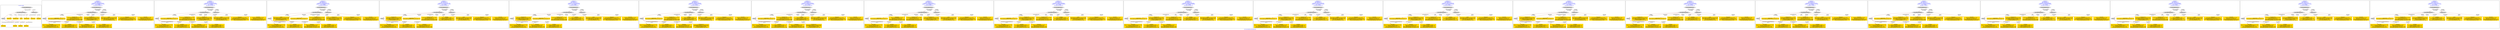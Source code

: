 digraph n0 {
fontcolor="blue"
remincross="true"
label="s13-s-art-institute-of-chicago.xml"
subgraph cluster_0 {
label="1-correct model"
n2[style="filled",color="white",fillcolor="lightgray",label="CulturalHeritageObject1"];
n3[style="filled",color="white",fillcolor="lightgray",label="Person1"];
n4[shape="plaintext",style="filled",fillcolor="gold",label="Dimensions"];
n5[shape="plaintext",style="filled",fillcolor="gold",label="Typeofartwork"];
n6[shape="plaintext",style="filled",fillcolor="gold",label="Credit"];
n7[shape="plaintext",style="filled",fillcolor="gold",label="Titleofartwork"];
n8[shape="plaintext",style="filled",fillcolor="gold",label="Accessionid"];
n9[shape="plaintext",style="filled",fillcolor="gold",label="Nationality"];
n10[shape="plaintext",style="filled",fillcolor="gold",label="birthDate"];
n11[shape="plaintext",style="filled",fillcolor="gold",label="deathDate"];
n12[shape="plaintext",style="filled",fillcolor="gold",label="Artistname"];
n13[style="filled",color="white",fillcolor="lightgray",label="EuropeanaAggregation1"];
n14[style="filled",color="white",fillcolor="lightgray",label="WebResource1"];
n15[shape="plaintext",style="filled",fillcolor="gold",label="ImageURL"];
}
subgraph cluster_1 {
label="candidate 0\nlink coherence:1.0\nnode coherence:1.0\nconfidence:0.6542688979733456\nmapping score:0.6680896326577819\ncost:12.99986\n-precision:0.92-recall:0.92"
n17[style="filled",color="white",fillcolor="lightgray",label="CulturalHeritageObject1"];
n18[style="filled",color="white",fillcolor="lightgray",label="Person1"];
n19[style="filled",color="white",fillcolor="lightgray",label="EuropeanaAggregation1"];
n20[style="filled",color="white",fillcolor="lightgray",label="WebResource1"];
n21[shape="plaintext",style="filled",fillcolor="gold",label="Nationality\n[Person,countryAssociatedWithThePerson,0.751]\n[Concept,prefLabel,0.154]\n[Person,biographicalInformation,0.049]\n[CulturalHeritageObject,provenance,0.047]"];
n22[shape="plaintext",style="filled",fillcolor="gold",label="Accessionid\n[CulturalHeritageObject,accessionNumber,1.0]"];
n23[shape="plaintext",style="filled",fillcolor="gold",label="deathDate\n[Person,dateOfDeath,0.36]\n[CulturalHeritageObject,created,0.342]\n[Person,dateOfBirth,0.24]\n[CulturalHeritageObject,provenance,0.058]"];
n24[shape="plaintext",style="filled",fillcolor="gold",label="ImageURL\n[WebResource,classLink,0.729]\n[Document,classLink,0.237]\n[CulturalHeritageObject,description,0.032]\n[CulturalHeritageObject,title,0.002]"];
n25[shape="plaintext",style="filled",fillcolor="gold",label="Typeofartwork\n[CulturalHeritageObject,medium,0.786]\n[Concept,prefLabel,0.11]\n[CulturalHeritageObject,provenance,0.056]\n[CulturalHeritageObject,description,0.048]"];
n26[shape="plaintext",style="filled",fillcolor="gold",label="Titleofartwork\n[CulturalHeritageObject,created,0.353]\n[CulturalHeritageObject,description,0.257]\n[Person,dateOfBirth,0.196]\n[CulturalHeritageObject,title,0.194]"];
n27[shape="plaintext",style="filled",fillcolor="gold",label="Artistname\n[Person,nameOfThePerson,0.58]\n[Document,classLink,0.174]\n[CulturalHeritageObject,description,0.126]\n[CulturalHeritageObject,provenance,0.119]"];
n28[shape="plaintext",style="filled",fillcolor="gold",label="birthDate\n[Person,dateOfBirth,0.584]\n[CulturalHeritageObject,created,0.288]\n[Person,dateOfDeath,0.097]\n[CulturalHeritageObject,description,0.031]"];
n29[shape="plaintext",style="filled",fillcolor="gold",label="Credit\n[CulturalHeritageObject,provenance,0.579]\n[CulturalHeritageObject,description,0.231]\n[Document,classLink,0.097]\n[Person,nameOfThePerson,0.094]"];
n30[shape="plaintext",style="filled",fillcolor="gold",label="Dimensions\n[CulturalHeritageObject,extent,0.821]\n[CulturalHeritageObject,provenance,0.112]\n[CulturalHeritageObject,accessionNumber,0.035]\n[Person,nameOfThePerson,0.032]"];
}
subgraph cluster_2 {
label="candidate 1\nlink coherence:1.0\nnode coherence:1.0\nconfidence:0.6542688979733456\nmapping score:0.6680896326577819\ncost:12.99989\n-precision:0.92-recall:0.92"
n32[style="filled",color="white",fillcolor="lightgray",label="CulturalHeritageObject1"];
n33[style="filled",color="white",fillcolor="lightgray",label="Person1"];
n34[style="filled",color="white",fillcolor="lightgray",label="EuropeanaAggregation1"];
n35[style="filled",color="white",fillcolor="lightgray",label="WebResource2"];
n36[shape="plaintext",style="filled",fillcolor="gold",label="Nationality\n[Person,countryAssociatedWithThePerson,0.751]\n[Concept,prefLabel,0.154]\n[Person,biographicalInformation,0.049]\n[CulturalHeritageObject,provenance,0.047]"];
n37[shape="plaintext",style="filled",fillcolor="gold",label="Accessionid\n[CulturalHeritageObject,accessionNumber,1.0]"];
n38[shape="plaintext",style="filled",fillcolor="gold",label="deathDate\n[Person,dateOfDeath,0.36]\n[CulturalHeritageObject,created,0.342]\n[Person,dateOfBirth,0.24]\n[CulturalHeritageObject,provenance,0.058]"];
n39[shape="plaintext",style="filled",fillcolor="gold",label="Typeofartwork\n[CulturalHeritageObject,medium,0.786]\n[Concept,prefLabel,0.11]\n[CulturalHeritageObject,provenance,0.056]\n[CulturalHeritageObject,description,0.048]"];
n40[shape="plaintext",style="filled",fillcolor="gold",label="Titleofartwork\n[CulturalHeritageObject,created,0.353]\n[CulturalHeritageObject,description,0.257]\n[Person,dateOfBirth,0.196]\n[CulturalHeritageObject,title,0.194]"];
n41[shape="plaintext",style="filled",fillcolor="gold",label="Artistname\n[Person,nameOfThePerson,0.58]\n[Document,classLink,0.174]\n[CulturalHeritageObject,description,0.126]\n[CulturalHeritageObject,provenance,0.119]"];
n42[shape="plaintext",style="filled",fillcolor="gold",label="ImageURL\n[WebResource,classLink,0.729]\n[Document,classLink,0.237]\n[CulturalHeritageObject,description,0.032]\n[CulturalHeritageObject,title,0.002]"];
n43[shape="plaintext",style="filled",fillcolor="gold",label="birthDate\n[Person,dateOfBirth,0.584]\n[CulturalHeritageObject,created,0.288]\n[Person,dateOfDeath,0.097]\n[CulturalHeritageObject,description,0.031]"];
n44[shape="plaintext",style="filled",fillcolor="gold",label="Credit\n[CulturalHeritageObject,provenance,0.579]\n[CulturalHeritageObject,description,0.231]\n[Document,classLink,0.097]\n[Person,nameOfThePerson,0.094]"];
n45[shape="plaintext",style="filled",fillcolor="gold",label="Dimensions\n[CulturalHeritageObject,extent,0.821]\n[CulturalHeritageObject,provenance,0.112]\n[CulturalHeritageObject,accessionNumber,0.035]\n[Person,nameOfThePerson,0.032]"];
}
subgraph cluster_3 {
label="candidate 10\nlink coherence:1.0\nnode coherence:1.0\nconfidence:0.6194544462421773\nmapping score:0.6564848154140591\ncost:12.99986\n-precision:0.85-recall:0.85"
n47[style="filled",color="white",fillcolor="lightgray",label="CulturalHeritageObject1"];
n48[style="filled",color="white",fillcolor="lightgray",label="Person1"];
n49[style="filled",color="white",fillcolor="lightgray",label="EuropeanaAggregation1"];
n50[style="filled",color="white",fillcolor="lightgray",label="WebResource1"];
n51[shape="plaintext",style="filled",fillcolor="gold",label="Nationality\n[Person,countryAssociatedWithThePerson,0.751]\n[Concept,prefLabel,0.154]\n[Person,biographicalInformation,0.049]\n[CulturalHeritageObject,provenance,0.047]"];
n52[shape="plaintext",style="filled",fillcolor="gold",label="Credit\n[CulturalHeritageObject,provenance,0.579]\n[CulturalHeritageObject,description,0.231]\n[Document,classLink,0.097]\n[Person,nameOfThePerson,0.094]"];
n53[shape="plaintext",style="filled",fillcolor="gold",label="Accessionid\n[CulturalHeritageObject,accessionNumber,1.0]"];
n54[shape="plaintext",style="filled",fillcolor="gold",label="deathDate\n[Person,dateOfDeath,0.36]\n[CulturalHeritageObject,created,0.342]\n[Person,dateOfBirth,0.24]\n[CulturalHeritageObject,provenance,0.058]"];
n55[shape="plaintext",style="filled",fillcolor="gold",label="ImageURL\n[WebResource,classLink,0.729]\n[Document,classLink,0.237]\n[CulturalHeritageObject,description,0.032]\n[CulturalHeritageObject,title,0.002]"];
n56[shape="plaintext",style="filled",fillcolor="gold",label="Typeofartwork\n[CulturalHeritageObject,medium,0.786]\n[Concept,prefLabel,0.11]\n[CulturalHeritageObject,provenance,0.056]\n[CulturalHeritageObject,description,0.048]"];
n57[shape="plaintext",style="filled",fillcolor="gold",label="Titleofartwork\n[CulturalHeritageObject,created,0.353]\n[CulturalHeritageObject,description,0.257]\n[Person,dateOfBirth,0.196]\n[CulturalHeritageObject,title,0.194]"];
n58[shape="plaintext",style="filled",fillcolor="gold",label="Artistname\n[Person,nameOfThePerson,0.58]\n[Document,classLink,0.174]\n[CulturalHeritageObject,description,0.126]\n[CulturalHeritageObject,provenance,0.119]"];
n59[shape="plaintext",style="filled",fillcolor="gold",label="birthDate\n[Person,dateOfBirth,0.584]\n[CulturalHeritageObject,created,0.288]\n[Person,dateOfDeath,0.097]\n[CulturalHeritageObject,description,0.031]"];
n60[shape="plaintext",style="filled",fillcolor="gold",label="Dimensions\n[CulturalHeritageObject,extent,0.821]\n[CulturalHeritageObject,provenance,0.112]\n[CulturalHeritageObject,accessionNumber,0.035]\n[Person,nameOfThePerson,0.032]"];
}
subgraph cluster_4 {
label="candidate 11\nlink coherence:1.0\nnode coherence:1.0\nconfidence:0.6151845308221789\nmapping score:0.6550615102740597\ncost:12.99986\n-precision:0.85-recall:0.85"
n62[style="filled",color="white",fillcolor="lightgray",label="CulturalHeritageObject1"];
n63[style="filled",color="white",fillcolor="lightgray",label="Person1"];
n64[style="filled",color="white",fillcolor="lightgray",label="EuropeanaAggregation1"];
n65[style="filled",color="white",fillcolor="lightgray",label="WebResource1"];
n66[shape="plaintext",style="filled",fillcolor="gold",label="Nationality\n[Person,countryAssociatedWithThePerson,0.751]\n[Concept,prefLabel,0.154]\n[Person,biographicalInformation,0.049]\n[CulturalHeritageObject,provenance,0.047]"];
n67[shape="plaintext",style="filled",fillcolor="gold",label="Titleofartwork\n[CulturalHeritageObject,created,0.353]\n[CulturalHeritageObject,description,0.257]\n[Person,dateOfBirth,0.196]\n[CulturalHeritageObject,title,0.194]"];
n68[shape="plaintext",style="filled",fillcolor="gold",label="Accessionid\n[CulturalHeritageObject,accessionNumber,1.0]"];
n69[shape="plaintext",style="filled",fillcolor="gold",label="deathDate\n[Person,dateOfDeath,0.36]\n[CulturalHeritageObject,created,0.342]\n[Person,dateOfBirth,0.24]\n[CulturalHeritageObject,provenance,0.058]"];
n70[shape="plaintext",style="filled",fillcolor="gold",label="ImageURL\n[WebResource,classLink,0.729]\n[Document,classLink,0.237]\n[CulturalHeritageObject,description,0.032]\n[CulturalHeritageObject,title,0.002]"];
n71[shape="plaintext",style="filled",fillcolor="gold",label="Typeofartwork\n[CulturalHeritageObject,medium,0.786]\n[Concept,prefLabel,0.11]\n[CulturalHeritageObject,provenance,0.056]\n[CulturalHeritageObject,description,0.048]"];
n72[shape="plaintext",style="filled",fillcolor="gold",label="birthDate\n[Person,dateOfBirth,0.584]\n[CulturalHeritageObject,created,0.288]\n[Person,dateOfDeath,0.097]\n[CulturalHeritageObject,description,0.031]"];
n73[shape="plaintext",style="filled",fillcolor="gold",label="Artistname\n[Person,nameOfThePerson,0.58]\n[Document,classLink,0.174]\n[CulturalHeritageObject,description,0.126]\n[CulturalHeritageObject,provenance,0.119]"];
n74[shape="plaintext",style="filled",fillcolor="gold",label="Credit\n[CulturalHeritageObject,provenance,0.579]\n[CulturalHeritageObject,description,0.231]\n[Document,classLink,0.097]\n[Person,nameOfThePerson,0.094]"];
n75[shape="plaintext",style="filled",fillcolor="gold",label="Dimensions\n[CulturalHeritageObject,extent,0.821]\n[CulturalHeritageObject,provenance,0.112]\n[CulturalHeritageObject,accessionNumber,0.035]\n[Person,nameOfThePerson,0.032]"];
}
subgraph cluster_5 {
label="candidate 12\nlink coherence:1.0\nnode coherence:1.0\nconfidence:0.6145630564254001\nmapping score:0.6548543521418\ncost:12.99986\n-precision:0.85-recall:0.85"
n77[style="filled",color="white",fillcolor="lightgray",label="CulturalHeritageObject1"];
n78[style="filled",color="white",fillcolor="lightgray",label="Person1"];
n79[style="filled",color="white",fillcolor="lightgray",label="EuropeanaAggregation1"];
n80[style="filled",color="white",fillcolor="lightgray",label="WebResource1"];
n81[shape="plaintext",style="filled",fillcolor="gold",label="Nationality\n[Person,countryAssociatedWithThePerson,0.751]\n[Concept,prefLabel,0.154]\n[Person,biographicalInformation,0.049]\n[CulturalHeritageObject,provenance,0.047]"];
n82[shape="plaintext",style="filled",fillcolor="gold",label="Titleofartwork\n[CulturalHeritageObject,created,0.353]\n[CulturalHeritageObject,description,0.257]\n[Person,dateOfBirth,0.196]\n[CulturalHeritageObject,title,0.194]"];
n83[shape="plaintext",style="filled",fillcolor="gold",label="Accessionid\n[CulturalHeritageObject,accessionNumber,1.0]"];
n84[shape="plaintext",style="filled",fillcolor="gold",label="ImageURL\n[WebResource,classLink,0.729]\n[Document,classLink,0.237]\n[CulturalHeritageObject,description,0.032]\n[CulturalHeritageObject,title,0.002]"];
n85[shape="plaintext",style="filled",fillcolor="gold",label="Typeofartwork\n[CulturalHeritageObject,medium,0.786]\n[Concept,prefLabel,0.11]\n[CulturalHeritageObject,provenance,0.056]\n[CulturalHeritageObject,description,0.048]"];
n86[shape="plaintext",style="filled",fillcolor="gold",label="Artistname\n[Person,nameOfThePerson,0.58]\n[Document,classLink,0.174]\n[CulturalHeritageObject,description,0.126]\n[CulturalHeritageObject,provenance,0.119]"];
n87[shape="plaintext",style="filled",fillcolor="gold",label="deathDate\n[Person,dateOfDeath,0.36]\n[CulturalHeritageObject,created,0.342]\n[Person,dateOfBirth,0.24]\n[CulturalHeritageObject,provenance,0.058]"];
n88[shape="plaintext",style="filled",fillcolor="gold",label="birthDate\n[Person,dateOfBirth,0.584]\n[CulturalHeritageObject,created,0.288]\n[Person,dateOfDeath,0.097]\n[CulturalHeritageObject,description,0.031]"];
n89[shape="plaintext",style="filled",fillcolor="gold",label="Credit\n[CulturalHeritageObject,provenance,0.579]\n[CulturalHeritageObject,description,0.231]\n[Document,classLink,0.097]\n[Person,nameOfThePerson,0.094]"];
n90[shape="plaintext",style="filled",fillcolor="gold",label="Dimensions\n[CulturalHeritageObject,extent,0.821]\n[CulturalHeritageObject,provenance,0.112]\n[CulturalHeritageObject,accessionNumber,0.035]\n[Person,nameOfThePerson,0.032]"];
}
subgraph cluster_6 {
label="candidate 13\nlink coherence:1.0\nnode coherence:1.0\nconfidence:0.6090836715360964\nmapping score:0.6530278905120322\ncost:12.99986\n-precision:0.85-recall:0.85"
n92[style="filled",color="white",fillcolor="lightgray",label="CulturalHeritageObject1"];
n93[style="filled",color="white",fillcolor="lightgray",label="Person1"];
n94[style="filled",color="white",fillcolor="lightgray",label="EuropeanaAggregation1"];
n95[style="filled",color="white",fillcolor="lightgray",label="WebResource1"];
n96[shape="plaintext",style="filled",fillcolor="gold",label="Nationality\n[Person,countryAssociatedWithThePerson,0.751]\n[Concept,prefLabel,0.154]\n[Person,biographicalInformation,0.049]\n[CulturalHeritageObject,provenance,0.047]"];
n97[shape="plaintext",style="filled",fillcolor="gold",label="Accessionid\n[CulturalHeritageObject,accessionNumber,1.0]"];
n98[shape="plaintext",style="filled",fillcolor="gold",label="deathDate\n[Person,dateOfDeath,0.36]\n[CulturalHeritageObject,created,0.342]\n[Person,dateOfBirth,0.24]\n[CulturalHeritageObject,provenance,0.058]"];
n99[shape="plaintext",style="filled",fillcolor="gold",label="ImageURL\n[WebResource,classLink,0.729]\n[Document,classLink,0.237]\n[CulturalHeritageObject,description,0.032]\n[CulturalHeritageObject,title,0.002]"];
n100[shape="plaintext",style="filled",fillcolor="gold",label="Typeofartwork\n[CulturalHeritageObject,medium,0.786]\n[Concept,prefLabel,0.11]\n[CulturalHeritageObject,provenance,0.056]\n[CulturalHeritageObject,description,0.048]"];
n101[shape="plaintext",style="filled",fillcolor="gold",label="birthDate\n[Person,dateOfBirth,0.584]\n[CulturalHeritageObject,created,0.288]\n[Person,dateOfDeath,0.097]\n[CulturalHeritageObject,description,0.031]"];
n102[shape="plaintext",style="filled",fillcolor="gold",label="Artistname\n[Person,nameOfThePerson,0.58]\n[Document,classLink,0.174]\n[CulturalHeritageObject,description,0.126]\n[CulturalHeritageObject,provenance,0.119]"];
n103[shape="plaintext",style="filled",fillcolor="gold",label="Titleofartwork\n[CulturalHeritageObject,created,0.353]\n[CulturalHeritageObject,description,0.257]\n[Person,dateOfBirth,0.196]\n[CulturalHeritageObject,title,0.194]"];
n104[shape="plaintext",style="filled",fillcolor="gold",label="Credit\n[CulturalHeritageObject,provenance,0.579]\n[CulturalHeritageObject,description,0.231]\n[Document,classLink,0.097]\n[Person,nameOfThePerson,0.094]"];
n105[shape="plaintext",style="filled",fillcolor="gold",label="Dimensions\n[CulturalHeritageObject,extent,0.821]\n[CulturalHeritageObject,provenance,0.112]\n[CulturalHeritageObject,accessionNumber,0.035]\n[Person,nameOfThePerson,0.032]"];
}
subgraph cluster_7 {
label="candidate 14\nlink coherence:1.0\nnode coherence:1.0\nconfidence:0.6090836715360964\nmapping score:0.6530278905120322\ncost:12.99989\n-precision:0.85-recall:0.85"
n107[style="filled",color="white",fillcolor="lightgray",label="CulturalHeritageObject1"];
n108[style="filled",color="white",fillcolor="lightgray",label="Person1"];
n109[style="filled",color="white",fillcolor="lightgray",label="EuropeanaAggregation1"];
n110[style="filled",color="white",fillcolor="lightgray",label="WebResource2"];
n111[shape="plaintext",style="filled",fillcolor="gold",label="Nationality\n[Person,countryAssociatedWithThePerson,0.751]\n[Concept,prefLabel,0.154]\n[Person,biographicalInformation,0.049]\n[CulturalHeritageObject,provenance,0.047]"];
n112[shape="plaintext",style="filled",fillcolor="gold",label="Accessionid\n[CulturalHeritageObject,accessionNumber,1.0]"];
n113[shape="plaintext",style="filled",fillcolor="gold",label="deathDate\n[Person,dateOfDeath,0.36]\n[CulturalHeritageObject,created,0.342]\n[Person,dateOfBirth,0.24]\n[CulturalHeritageObject,provenance,0.058]"];
n114[shape="plaintext",style="filled",fillcolor="gold",label="Typeofartwork\n[CulturalHeritageObject,medium,0.786]\n[Concept,prefLabel,0.11]\n[CulturalHeritageObject,provenance,0.056]\n[CulturalHeritageObject,description,0.048]"];
n115[shape="plaintext",style="filled",fillcolor="gold",label="birthDate\n[Person,dateOfBirth,0.584]\n[CulturalHeritageObject,created,0.288]\n[Person,dateOfDeath,0.097]\n[CulturalHeritageObject,description,0.031]"];
n116[shape="plaintext",style="filled",fillcolor="gold",label="Artistname\n[Person,nameOfThePerson,0.58]\n[Document,classLink,0.174]\n[CulturalHeritageObject,description,0.126]\n[CulturalHeritageObject,provenance,0.119]"];
n117[shape="plaintext",style="filled",fillcolor="gold",label="ImageURL\n[WebResource,classLink,0.729]\n[Document,classLink,0.237]\n[CulturalHeritageObject,description,0.032]\n[CulturalHeritageObject,title,0.002]"];
n118[shape="plaintext",style="filled",fillcolor="gold",label="Titleofartwork\n[CulturalHeritageObject,created,0.353]\n[CulturalHeritageObject,description,0.257]\n[Person,dateOfBirth,0.196]\n[CulturalHeritageObject,title,0.194]"];
n119[shape="plaintext",style="filled",fillcolor="gold",label="Credit\n[CulturalHeritageObject,provenance,0.579]\n[CulturalHeritageObject,description,0.231]\n[Document,classLink,0.097]\n[Person,nameOfThePerson,0.094]"];
n120[shape="plaintext",style="filled",fillcolor="gold",label="Dimensions\n[CulturalHeritageObject,extent,0.821]\n[CulturalHeritageObject,provenance,0.112]\n[CulturalHeritageObject,accessionNumber,0.035]\n[Person,nameOfThePerson,0.032]"];
}
subgraph cluster_8 {
label="candidate 15\nlink coherence:1.0\nnode coherence:1.0\nconfidence:0.60889333529117\nmapping score:0.6529644450970568\ncost:12.99986\n-precision:0.85-recall:0.85"
n122[style="filled",color="white",fillcolor="lightgray",label="CulturalHeritageObject1"];
n123[style="filled",color="white",fillcolor="lightgray",label="Person1"];
n124[style="filled",color="white",fillcolor="lightgray",label="EuropeanaAggregation1"];
n125[style="filled",color="white",fillcolor="lightgray",label="WebResource1"];
n126[shape="plaintext",style="filled",fillcolor="gold",label="Nationality\n[Person,countryAssociatedWithThePerson,0.751]\n[Concept,prefLabel,0.154]\n[Person,biographicalInformation,0.049]\n[CulturalHeritageObject,provenance,0.047]"];
n127[shape="plaintext",style="filled",fillcolor="gold",label="Accessionid\n[CulturalHeritageObject,accessionNumber,1.0]"];
n128[shape="plaintext",style="filled",fillcolor="gold",label="Artistname\n[Person,nameOfThePerson,0.58]\n[Document,classLink,0.174]\n[CulturalHeritageObject,description,0.126]\n[CulturalHeritageObject,provenance,0.119]"];
n129[shape="plaintext",style="filled",fillcolor="gold",label="deathDate\n[Person,dateOfDeath,0.36]\n[CulturalHeritageObject,created,0.342]\n[Person,dateOfBirth,0.24]\n[CulturalHeritageObject,provenance,0.058]"];
n130[shape="plaintext",style="filled",fillcolor="gold",label="ImageURL\n[WebResource,classLink,0.729]\n[Document,classLink,0.237]\n[CulturalHeritageObject,description,0.032]\n[CulturalHeritageObject,title,0.002]"];
n131[shape="plaintext",style="filled",fillcolor="gold",label="Typeofartwork\n[CulturalHeritageObject,medium,0.786]\n[Concept,prefLabel,0.11]\n[CulturalHeritageObject,provenance,0.056]\n[CulturalHeritageObject,description,0.048]"];
n132[shape="plaintext",style="filled",fillcolor="gold",label="Titleofartwork\n[CulturalHeritageObject,created,0.353]\n[CulturalHeritageObject,description,0.257]\n[Person,dateOfBirth,0.196]\n[CulturalHeritageObject,title,0.194]"];
n133[shape="plaintext",style="filled",fillcolor="gold",label="birthDate\n[Person,dateOfBirth,0.584]\n[CulturalHeritageObject,created,0.288]\n[Person,dateOfDeath,0.097]\n[CulturalHeritageObject,description,0.031]"];
n134[shape="plaintext",style="filled",fillcolor="gold",label="Credit\n[CulturalHeritageObject,provenance,0.579]\n[CulturalHeritageObject,description,0.231]\n[Document,classLink,0.097]\n[Person,nameOfThePerson,0.094]"];
n135[shape="plaintext",style="filled",fillcolor="gold",label="Dimensions\n[CulturalHeritageObject,extent,0.821]\n[CulturalHeritageObject,provenance,0.112]\n[CulturalHeritageObject,accessionNumber,0.035]\n[Person,nameOfThePerson,0.032]"];
}
subgraph cluster_9 {
label="candidate 16\nlink coherence:1.0\nnode coherence:1.0\nconfidence:0.6088527349464588\nmapping score:0.6529509116488196\ncost:12.99986\n-precision:0.92-recall:0.92"
n137[style="filled",color="white",fillcolor="lightgray",label="CulturalHeritageObject1"];
n138[style="filled",color="white",fillcolor="lightgray",label="Person1"];
n139[style="filled",color="white",fillcolor="lightgray",label="EuropeanaAggregation1"];
n140[style="filled",color="white",fillcolor="lightgray",label="WebResource1"];
n141[shape="plaintext",style="filled",fillcolor="gold",label="Nationality\n[Person,countryAssociatedWithThePerson,0.751]\n[Concept,prefLabel,0.154]\n[Person,biographicalInformation,0.049]\n[CulturalHeritageObject,provenance,0.047]"];
n142[shape="plaintext",style="filled",fillcolor="gold",label="Accessionid\n[CulturalHeritageObject,accessionNumber,1.0]"];
n143[shape="plaintext",style="filled",fillcolor="gold",label="Titleofartwork\n[CulturalHeritageObject,created,0.353]\n[CulturalHeritageObject,description,0.257]\n[Person,dateOfBirth,0.196]\n[CulturalHeritageObject,title,0.194]"];
n144[shape="plaintext",style="filled",fillcolor="gold",label="deathDate\n[Person,dateOfDeath,0.36]\n[CulturalHeritageObject,created,0.342]\n[Person,dateOfBirth,0.24]\n[CulturalHeritageObject,provenance,0.058]"];
n145[shape="plaintext",style="filled",fillcolor="gold",label="ImageURL\n[WebResource,classLink,0.729]\n[Document,classLink,0.237]\n[CulturalHeritageObject,description,0.032]\n[CulturalHeritageObject,title,0.002]"];
n146[shape="plaintext",style="filled",fillcolor="gold",label="Typeofartwork\n[CulturalHeritageObject,medium,0.786]\n[Concept,prefLabel,0.11]\n[CulturalHeritageObject,provenance,0.056]\n[CulturalHeritageObject,description,0.048]"];
n147[shape="plaintext",style="filled",fillcolor="gold",label="birthDate\n[Person,dateOfBirth,0.584]\n[CulturalHeritageObject,created,0.288]\n[Person,dateOfDeath,0.097]\n[CulturalHeritageObject,description,0.031]"];
n148[shape="plaintext",style="filled",fillcolor="gold",label="Artistname\n[Person,nameOfThePerson,0.58]\n[Document,classLink,0.174]\n[CulturalHeritageObject,description,0.126]\n[CulturalHeritageObject,provenance,0.119]"];
n149[shape="plaintext",style="filled",fillcolor="gold",label="Credit\n[CulturalHeritageObject,provenance,0.579]\n[CulturalHeritageObject,description,0.231]\n[Document,classLink,0.097]\n[Person,nameOfThePerson,0.094]"];
n150[shape="plaintext",style="filled",fillcolor="gold",label="Dimensions\n[CulturalHeritageObject,extent,0.821]\n[CulturalHeritageObject,provenance,0.112]\n[CulturalHeritageObject,accessionNumber,0.035]\n[Person,nameOfThePerson,0.032]"];
}
subgraph cluster_10 {
label="candidate 17\nlink coherence:1.0\nnode coherence:1.0\nconfidence:0.6088527349464588\nmapping score:0.6529509116488196\ncost:12.99989\n-precision:0.92-recall:0.92"
n152[style="filled",color="white",fillcolor="lightgray",label="CulturalHeritageObject1"];
n153[style="filled",color="white",fillcolor="lightgray",label="Person1"];
n154[style="filled",color="white",fillcolor="lightgray",label="EuropeanaAggregation1"];
n155[style="filled",color="white",fillcolor="lightgray",label="WebResource2"];
n156[shape="plaintext",style="filled",fillcolor="gold",label="Nationality\n[Person,countryAssociatedWithThePerson,0.751]\n[Concept,prefLabel,0.154]\n[Person,biographicalInformation,0.049]\n[CulturalHeritageObject,provenance,0.047]"];
n157[shape="plaintext",style="filled",fillcolor="gold",label="Accessionid\n[CulturalHeritageObject,accessionNumber,1.0]"];
n158[shape="plaintext",style="filled",fillcolor="gold",label="Titleofartwork\n[CulturalHeritageObject,created,0.353]\n[CulturalHeritageObject,description,0.257]\n[Person,dateOfBirth,0.196]\n[CulturalHeritageObject,title,0.194]"];
n159[shape="plaintext",style="filled",fillcolor="gold",label="deathDate\n[Person,dateOfDeath,0.36]\n[CulturalHeritageObject,created,0.342]\n[Person,dateOfBirth,0.24]\n[CulturalHeritageObject,provenance,0.058]"];
n160[shape="plaintext",style="filled",fillcolor="gold",label="Typeofartwork\n[CulturalHeritageObject,medium,0.786]\n[Concept,prefLabel,0.11]\n[CulturalHeritageObject,provenance,0.056]\n[CulturalHeritageObject,description,0.048]"];
n161[shape="plaintext",style="filled",fillcolor="gold",label="birthDate\n[Person,dateOfBirth,0.584]\n[CulturalHeritageObject,created,0.288]\n[Person,dateOfDeath,0.097]\n[CulturalHeritageObject,description,0.031]"];
n162[shape="plaintext",style="filled",fillcolor="gold",label="Artistname\n[Person,nameOfThePerson,0.58]\n[Document,classLink,0.174]\n[CulturalHeritageObject,description,0.126]\n[CulturalHeritageObject,provenance,0.119]"];
n163[shape="plaintext",style="filled",fillcolor="gold",label="ImageURL\n[WebResource,classLink,0.729]\n[Document,classLink,0.237]\n[CulturalHeritageObject,description,0.032]\n[CulturalHeritageObject,title,0.002]"];
n164[shape="plaintext",style="filled",fillcolor="gold",label="Credit\n[CulturalHeritageObject,provenance,0.579]\n[CulturalHeritageObject,description,0.231]\n[Document,classLink,0.097]\n[Person,nameOfThePerson,0.094]"];
n165[shape="plaintext",style="filled",fillcolor="gold",label="Dimensions\n[CulturalHeritageObject,extent,0.821]\n[CulturalHeritageObject,provenance,0.112]\n[CulturalHeritageObject,accessionNumber,0.035]\n[Person,nameOfThePerson,0.032]"];
}
subgraph cluster_11 {
label="candidate 18\nlink coherence:1.0\nnode coherence:1.0\nconfidence:0.6082312605496799\nmapping score:0.65274375351656\ncost:12.99986\n-precision:0.92-recall:0.92"
n167[style="filled",color="white",fillcolor="lightgray",label="CulturalHeritageObject1"];
n168[style="filled",color="white",fillcolor="lightgray",label="Person1"];
n169[style="filled",color="white",fillcolor="lightgray",label="EuropeanaAggregation1"];
n170[style="filled",color="white",fillcolor="lightgray",label="WebResource1"];
n171[shape="plaintext",style="filled",fillcolor="gold",label="Nationality\n[Person,countryAssociatedWithThePerson,0.751]\n[Concept,prefLabel,0.154]\n[Person,biographicalInformation,0.049]\n[CulturalHeritageObject,provenance,0.047]"];
n172[shape="plaintext",style="filled",fillcolor="gold",label="Accessionid\n[CulturalHeritageObject,accessionNumber,1.0]"];
n173[shape="plaintext",style="filled",fillcolor="gold",label="Titleofartwork\n[CulturalHeritageObject,created,0.353]\n[CulturalHeritageObject,description,0.257]\n[Person,dateOfBirth,0.196]\n[CulturalHeritageObject,title,0.194]"];
n174[shape="plaintext",style="filled",fillcolor="gold",label="ImageURL\n[WebResource,classLink,0.729]\n[Document,classLink,0.237]\n[CulturalHeritageObject,description,0.032]\n[CulturalHeritageObject,title,0.002]"];
n175[shape="plaintext",style="filled",fillcolor="gold",label="Typeofartwork\n[CulturalHeritageObject,medium,0.786]\n[Concept,prefLabel,0.11]\n[CulturalHeritageObject,provenance,0.056]\n[CulturalHeritageObject,description,0.048]"];
n176[shape="plaintext",style="filled",fillcolor="gold",label="Artistname\n[Person,nameOfThePerson,0.58]\n[Document,classLink,0.174]\n[CulturalHeritageObject,description,0.126]\n[CulturalHeritageObject,provenance,0.119]"];
n177[shape="plaintext",style="filled",fillcolor="gold",label="deathDate\n[Person,dateOfDeath,0.36]\n[CulturalHeritageObject,created,0.342]\n[Person,dateOfBirth,0.24]\n[CulturalHeritageObject,provenance,0.058]"];
n178[shape="plaintext",style="filled",fillcolor="gold",label="birthDate\n[Person,dateOfBirth,0.584]\n[CulturalHeritageObject,created,0.288]\n[Person,dateOfDeath,0.097]\n[CulturalHeritageObject,description,0.031]"];
n179[shape="plaintext",style="filled",fillcolor="gold",label="Credit\n[CulturalHeritageObject,provenance,0.579]\n[CulturalHeritageObject,description,0.231]\n[Document,classLink,0.097]\n[Person,nameOfThePerson,0.094]"];
n180[shape="plaintext",style="filled",fillcolor="gold",label="Dimensions\n[CulturalHeritageObject,extent,0.821]\n[CulturalHeritageObject,provenance,0.112]\n[CulturalHeritageObject,accessionNumber,0.035]\n[Person,nameOfThePerson,0.032]"];
}
subgraph cluster_12 {
label="candidate 19\nlink coherence:1.0\nnode coherence:1.0\nconfidence:0.6082312605496799\nmapping score:0.65274375351656\ncost:12.99989\n-precision:0.92-recall:0.92"
n182[style="filled",color="white",fillcolor="lightgray",label="CulturalHeritageObject1"];
n183[style="filled",color="white",fillcolor="lightgray",label="Person1"];
n184[style="filled",color="white",fillcolor="lightgray",label="EuropeanaAggregation1"];
n185[style="filled",color="white",fillcolor="lightgray",label="WebResource2"];
n186[shape="plaintext",style="filled",fillcolor="gold",label="Nationality\n[Person,countryAssociatedWithThePerson,0.751]\n[Concept,prefLabel,0.154]\n[Person,biographicalInformation,0.049]\n[CulturalHeritageObject,provenance,0.047]"];
n187[shape="plaintext",style="filled",fillcolor="gold",label="Accessionid\n[CulturalHeritageObject,accessionNumber,1.0]"];
n188[shape="plaintext",style="filled",fillcolor="gold",label="Titleofartwork\n[CulturalHeritageObject,created,0.353]\n[CulturalHeritageObject,description,0.257]\n[Person,dateOfBirth,0.196]\n[CulturalHeritageObject,title,0.194]"];
n189[shape="plaintext",style="filled",fillcolor="gold",label="Typeofartwork\n[CulturalHeritageObject,medium,0.786]\n[Concept,prefLabel,0.11]\n[CulturalHeritageObject,provenance,0.056]\n[CulturalHeritageObject,description,0.048]"];
n190[shape="plaintext",style="filled",fillcolor="gold",label="Artistname\n[Person,nameOfThePerson,0.58]\n[Document,classLink,0.174]\n[CulturalHeritageObject,description,0.126]\n[CulturalHeritageObject,provenance,0.119]"];
n191[shape="plaintext",style="filled",fillcolor="gold",label="ImageURL\n[WebResource,classLink,0.729]\n[Document,classLink,0.237]\n[CulturalHeritageObject,description,0.032]\n[CulturalHeritageObject,title,0.002]"];
n192[shape="plaintext",style="filled",fillcolor="gold",label="deathDate\n[Person,dateOfDeath,0.36]\n[CulturalHeritageObject,created,0.342]\n[Person,dateOfBirth,0.24]\n[CulturalHeritageObject,provenance,0.058]"];
n193[shape="plaintext",style="filled",fillcolor="gold",label="birthDate\n[Person,dateOfBirth,0.584]\n[CulturalHeritageObject,created,0.288]\n[Person,dateOfDeath,0.097]\n[CulturalHeritageObject,description,0.031]"];
n194[shape="plaintext",style="filled",fillcolor="gold",label="Credit\n[CulturalHeritageObject,provenance,0.579]\n[CulturalHeritageObject,description,0.231]\n[Document,classLink,0.097]\n[Person,nameOfThePerson,0.094]"];
n195[shape="plaintext",style="filled",fillcolor="gold",label="Dimensions\n[CulturalHeritageObject,extent,0.821]\n[CulturalHeritageObject,provenance,0.112]\n[CulturalHeritageObject,accessionNumber,0.035]\n[Person,nameOfThePerson,0.032]"];
}
subgraph cluster_13 {
label="candidate 2\nlink coherence:1.0\nnode coherence:1.0\nconfidence:0.644736341017628\nmapping score:0.6649121136725427\ncost:12.99986\n-precision:0.92-recall:0.92"
n197[style="filled",color="white",fillcolor="lightgray",label="CulturalHeritageObject1"];
n198[style="filled",color="white",fillcolor="lightgray",label="Person1"];
n199[style="filled",color="white",fillcolor="lightgray",label="EuropeanaAggregation1"];
n200[style="filled",color="white",fillcolor="lightgray",label="WebResource1"];
n201[shape="plaintext",style="filled",fillcolor="gold",label="Nationality\n[Person,countryAssociatedWithThePerson,0.751]\n[Concept,prefLabel,0.154]\n[Person,biographicalInformation,0.049]\n[CulturalHeritageObject,provenance,0.047]"];
n202[shape="plaintext",style="filled",fillcolor="gold",label="Titleofartwork\n[CulturalHeritageObject,created,0.353]\n[CulturalHeritageObject,description,0.257]\n[Person,dateOfBirth,0.196]\n[CulturalHeritageObject,title,0.194]"];
n203[shape="plaintext",style="filled",fillcolor="gold",label="Accessionid\n[CulturalHeritageObject,accessionNumber,1.0]"];
n204[shape="plaintext",style="filled",fillcolor="gold",label="deathDate\n[Person,dateOfDeath,0.36]\n[CulturalHeritageObject,created,0.342]\n[Person,dateOfBirth,0.24]\n[CulturalHeritageObject,provenance,0.058]"];
n205[shape="plaintext",style="filled",fillcolor="gold",label="ImageURL\n[WebResource,classLink,0.729]\n[Document,classLink,0.237]\n[CulturalHeritageObject,description,0.032]\n[CulturalHeritageObject,title,0.002]"];
n206[shape="plaintext",style="filled",fillcolor="gold",label="Typeofartwork\n[CulturalHeritageObject,medium,0.786]\n[Concept,prefLabel,0.11]\n[CulturalHeritageObject,provenance,0.056]\n[CulturalHeritageObject,description,0.048]"];
n207[shape="plaintext",style="filled",fillcolor="gold",label="Artistname\n[Person,nameOfThePerson,0.58]\n[Document,classLink,0.174]\n[CulturalHeritageObject,description,0.126]\n[CulturalHeritageObject,provenance,0.119]"];
n208[shape="plaintext",style="filled",fillcolor="gold",label="birthDate\n[Person,dateOfBirth,0.584]\n[CulturalHeritageObject,created,0.288]\n[Person,dateOfDeath,0.097]\n[CulturalHeritageObject,description,0.031]"];
n209[shape="plaintext",style="filled",fillcolor="gold",label="Credit\n[CulturalHeritageObject,provenance,0.579]\n[CulturalHeritageObject,description,0.231]\n[Document,classLink,0.097]\n[Person,nameOfThePerson,0.094]"];
n210[shape="plaintext",style="filled",fillcolor="gold",label="Dimensions\n[CulturalHeritageObject,extent,0.821]\n[CulturalHeritageObject,provenance,0.112]\n[CulturalHeritageObject,accessionNumber,0.035]\n[Person,nameOfThePerson,0.032]"];
}
subgraph cluster_14 {
label="candidate 3\nlink coherence:1.0\nnode coherence:1.0\nconfidence:0.6429118019245532\nmapping score:0.6643039339748511\ncost:12.99986\n-precision:0.85-recall:0.85"
n212[style="filled",color="white",fillcolor="lightgray",label="CulturalHeritageObject1"];
n213[style="filled",color="white",fillcolor="lightgray",label="Person1"];
n214[style="filled",color="white",fillcolor="lightgray",label="EuropeanaAggregation1"];
n215[style="filled",color="white",fillcolor="lightgray",label="WebResource1"];
n216[shape="plaintext",style="filled",fillcolor="gold",label="Nationality\n[Person,countryAssociatedWithThePerson,0.751]\n[Concept,prefLabel,0.154]\n[Person,biographicalInformation,0.049]\n[CulturalHeritageObject,provenance,0.047]"];
n217[shape="plaintext",style="filled",fillcolor="gold",label="Titleofartwork\n[CulturalHeritageObject,created,0.353]\n[CulturalHeritageObject,description,0.257]\n[Person,dateOfBirth,0.196]\n[CulturalHeritageObject,title,0.194]"];
n218[shape="plaintext",style="filled",fillcolor="gold",label="Accessionid\n[CulturalHeritageObject,accessionNumber,1.0]"];
n219[shape="plaintext",style="filled",fillcolor="gold",label="ImageURL\n[WebResource,classLink,0.729]\n[Document,classLink,0.237]\n[CulturalHeritageObject,description,0.032]\n[CulturalHeritageObject,title,0.002]"];
n220[shape="plaintext",style="filled",fillcolor="gold",label="Typeofartwork\n[CulturalHeritageObject,medium,0.786]\n[Concept,prefLabel,0.11]\n[CulturalHeritageObject,provenance,0.056]\n[CulturalHeritageObject,description,0.048]"];
n221[shape="plaintext",style="filled",fillcolor="gold",label="deathDate\n[Person,dateOfDeath,0.36]\n[CulturalHeritageObject,created,0.342]\n[Person,dateOfBirth,0.24]\n[CulturalHeritageObject,provenance,0.058]"];
n222[shape="plaintext",style="filled",fillcolor="gold",label="Artistname\n[Person,nameOfThePerson,0.58]\n[Document,classLink,0.174]\n[CulturalHeritageObject,description,0.126]\n[CulturalHeritageObject,provenance,0.119]"];
n223[shape="plaintext",style="filled",fillcolor="gold",label="birthDate\n[Person,dateOfBirth,0.584]\n[CulturalHeritageObject,created,0.288]\n[Person,dateOfDeath,0.097]\n[CulturalHeritageObject,description,0.031]"];
n224[shape="plaintext",style="filled",fillcolor="gold",label="Credit\n[CulturalHeritageObject,provenance,0.579]\n[CulturalHeritageObject,description,0.231]\n[Document,classLink,0.097]\n[Person,nameOfThePerson,0.094]"];
n225[shape="plaintext",style="filled",fillcolor="gold",label="Dimensions\n[CulturalHeritageObject,extent,0.821]\n[CulturalHeritageObject,provenance,0.112]\n[CulturalHeritageObject,accessionNumber,0.035]\n[Person,nameOfThePerson,0.032]"];
}
subgraph cluster_15 {
label="candidate 4\nlink coherence:1.0\nnode coherence:1.0\nconfidence:0.6384045451419078\nmapping score:0.6628015150473026\ncost:12.99986\n-precision:1.0-recall:1.0"
n227[style="filled",color="white",fillcolor="lightgray",label="CulturalHeritageObject1"];
n228[style="filled",color="white",fillcolor="lightgray",label="Person1"];
n229[style="filled",color="white",fillcolor="lightgray",label="EuropeanaAggregation1"];
n230[style="filled",color="white",fillcolor="lightgray",label="WebResource1"];
n231[shape="plaintext",style="filled",fillcolor="gold",label="Nationality\n[Person,countryAssociatedWithThePerson,0.751]\n[Concept,prefLabel,0.154]\n[Person,biographicalInformation,0.049]\n[CulturalHeritageObject,provenance,0.047]"];
n232[shape="plaintext",style="filled",fillcolor="gold",label="Accessionid\n[CulturalHeritageObject,accessionNumber,1.0]"];
n233[shape="plaintext",style="filled",fillcolor="gold",label="Titleofartwork\n[CulturalHeritageObject,created,0.353]\n[CulturalHeritageObject,description,0.257]\n[Person,dateOfBirth,0.196]\n[CulturalHeritageObject,title,0.194]"];
n234[shape="plaintext",style="filled",fillcolor="gold",label="deathDate\n[Person,dateOfDeath,0.36]\n[CulturalHeritageObject,created,0.342]\n[Person,dateOfBirth,0.24]\n[CulturalHeritageObject,provenance,0.058]"];
n235[shape="plaintext",style="filled",fillcolor="gold",label="ImageURL\n[WebResource,classLink,0.729]\n[Document,classLink,0.237]\n[CulturalHeritageObject,description,0.032]\n[CulturalHeritageObject,title,0.002]"];
n236[shape="plaintext",style="filled",fillcolor="gold",label="Typeofartwork\n[CulturalHeritageObject,medium,0.786]\n[Concept,prefLabel,0.11]\n[CulturalHeritageObject,provenance,0.056]\n[CulturalHeritageObject,description,0.048]"];
n237[shape="plaintext",style="filled",fillcolor="gold",label="Artistname\n[Person,nameOfThePerson,0.58]\n[Document,classLink,0.174]\n[CulturalHeritageObject,description,0.126]\n[CulturalHeritageObject,provenance,0.119]"];
n238[shape="plaintext",style="filled",fillcolor="gold",label="birthDate\n[Person,dateOfBirth,0.584]\n[CulturalHeritageObject,created,0.288]\n[Person,dateOfDeath,0.097]\n[CulturalHeritageObject,description,0.031]"];
n239[shape="plaintext",style="filled",fillcolor="gold",label="Credit\n[CulturalHeritageObject,provenance,0.579]\n[CulturalHeritageObject,description,0.231]\n[Document,classLink,0.097]\n[Person,nameOfThePerson,0.094]"];
n240[shape="plaintext",style="filled",fillcolor="gold",label="Dimensions\n[CulturalHeritageObject,extent,0.821]\n[CulturalHeritageObject,provenance,0.112]\n[CulturalHeritageObject,accessionNumber,0.035]\n[Person,nameOfThePerson,0.032]"];
}
subgraph cluster_16 {
label="candidate 5\nlink coherence:1.0\nnode coherence:1.0\nconfidence:0.6384045451419078\nmapping score:0.6628015150473026\ncost:12.99989\n-precision:1.0-recall:1.0"
n242[style="filled",color="white",fillcolor="lightgray",label="CulturalHeritageObject1"];
n243[style="filled",color="white",fillcolor="lightgray",label="Person1"];
n244[style="filled",color="white",fillcolor="lightgray",label="EuropeanaAggregation1"];
n245[style="filled",color="white",fillcolor="lightgray",label="WebResource2"];
n246[shape="plaintext",style="filled",fillcolor="gold",label="Nationality\n[Person,countryAssociatedWithThePerson,0.751]\n[Concept,prefLabel,0.154]\n[Person,biographicalInformation,0.049]\n[CulturalHeritageObject,provenance,0.047]"];
n247[shape="plaintext",style="filled",fillcolor="gold",label="Accessionid\n[CulturalHeritageObject,accessionNumber,1.0]"];
n248[shape="plaintext",style="filled",fillcolor="gold",label="Titleofartwork\n[CulturalHeritageObject,created,0.353]\n[CulturalHeritageObject,description,0.257]\n[Person,dateOfBirth,0.196]\n[CulturalHeritageObject,title,0.194]"];
n249[shape="plaintext",style="filled",fillcolor="gold",label="deathDate\n[Person,dateOfDeath,0.36]\n[CulturalHeritageObject,created,0.342]\n[Person,dateOfBirth,0.24]\n[CulturalHeritageObject,provenance,0.058]"];
n250[shape="plaintext",style="filled",fillcolor="gold",label="Typeofartwork\n[CulturalHeritageObject,medium,0.786]\n[Concept,prefLabel,0.11]\n[CulturalHeritageObject,provenance,0.056]\n[CulturalHeritageObject,description,0.048]"];
n251[shape="plaintext",style="filled",fillcolor="gold",label="Artistname\n[Person,nameOfThePerson,0.58]\n[Document,classLink,0.174]\n[CulturalHeritageObject,description,0.126]\n[CulturalHeritageObject,provenance,0.119]"];
n252[shape="plaintext",style="filled",fillcolor="gold",label="ImageURL\n[WebResource,classLink,0.729]\n[Document,classLink,0.237]\n[CulturalHeritageObject,description,0.032]\n[CulturalHeritageObject,title,0.002]"];
n253[shape="plaintext",style="filled",fillcolor="gold",label="birthDate\n[Person,dateOfBirth,0.584]\n[CulturalHeritageObject,created,0.288]\n[Person,dateOfDeath,0.097]\n[CulturalHeritageObject,description,0.031]"];
n254[shape="plaintext",style="filled",fillcolor="gold",label="Credit\n[CulturalHeritageObject,provenance,0.579]\n[CulturalHeritageObject,description,0.231]\n[Document,classLink,0.097]\n[Person,nameOfThePerson,0.094]"];
n255[shape="plaintext",style="filled",fillcolor="gold",label="Dimensions\n[CulturalHeritageObject,extent,0.821]\n[CulturalHeritageObject,provenance,0.112]\n[CulturalHeritageObject,accessionNumber,0.035]\n[Person,nameOfThePerson,0.032]"];
}
subgraph cluster_17 {
label="candidate 6\nlink coherence:1.0\nnode coherence:1.0\nconfidence:0.636580006048833\nmapping score:0.662193335349611\ncost:12.99986\n-precision:0.92-recall:0.92"
n257[style="filled",color="white",fillcolor="lightgray",label="CulturalHeritageObject1"];
n258[style="filled",color="white",fillcolor="lightgray",label="Person1"];
n259[style="filled",color="white",fillcolor="lightgray",label="EuropeanaAggregation1"];
n260[style="filled",color="white",fillcolor="lightgray",label="WebResource1"];
n261[shape="plaintext",style="filled",fillcolor="gold",label="Nationality\n[Person,countryAssociatedWithThePerson,0.751]\n[Concept,prefLabel,0.154]\n[Person,biographicalInformation,0.049]\n[CulturalHeritageObject,provenance,0.047]"];
n262[shape="plaintext",style="filled",fillcolor="gold",label="Accessionid\n[CulturalHeritageObject,accessionNumber,1.0]"];
n263[shape="plaintext",style="filled",fillcolor="gold",label="Titleofartwork\n[CulturalHeritageObject,created,0.353]\n[CulturalHeritageObject,description,0.257]\n[Person,dateOfBirth,0.196]\n[CulturalHeritageObject,title,0.194]"];
n264[shape="plaintext",style="filled",fillcolor="gold",label="ImageURL\n[WebResource,classLink,0.729]\n[Document,classLink,0.237]\n[CulturalHeritageObject,description,0.032]\n[CulturalHeritageObject,title,0.002]"];
n265[shape="plaintext",style="filled",fillcolor="gold",label="Typeofartwork\n[CulturalHeritageObject,medium,0.786]\n[Concept,prefLabel,0.11]\n[CulturalHeritageObject,provenance,0.056]\n[CulturalHeritageObject,description,0.048]"];
n266[shape="plaintext",style="filled",fillcolor="gold",label="deathDate\n[Person,dateOfDeath,0.36]\n[CulturalHeritageObject,created,0.342]\n[Person,dateOfBirth,0.24]\n[CulturalHeritageObject,provenance,0.058]"];
n267[shape="plaintext",style="filled",fillcolor="gold",label="Artistname\n[Person,nameOfThePerson,0.58]\n[Document,classLink,0.174]\n[CulturalHeritageObject,description,0.126]\n[CulturalHeritageObject,provenance,0.119]"];
n268[shape="plaintext",style="filled",fillcolor="gold",label="birthDate\n[Person,dateOfBirth,0.584]\n[CulturalHeritageObject,created,0.288]\n[Person,dateOfDeath,0.097]\n[CulturalHeritageObject,description,0.031]"];
n269[shape="plaintext",style="filled",fillcolor="gold",label="Credit\n[CulturalHeritageObject,provenance,0.579]\n[CulturalHeritageObject,description,0.231]\n[Document,classLink,0.097]\n[Person,nameOfThePerson,0.094]"];
n270[shape="plaintext",style="filled",fillcolor="gold",label="Dimensions\n[CulturalHeritageObject,extent,0.821]\n[CulturalHeritageObject,provenance,0.112]\n[CulturalHeritageObject,accessionNumber,0.035]\n[Person,nameOfThePerson,0.032]"];
}
subgraph cluster_18 {
label="candidate 7\nlink coherence:1.0\nnode coherence:1.0\nconfidence:0.636580006048833\nmapping score:0.662193335349611\ncost:12.99989\n-precision:0.92-recall:0.92"
n272[style="filled",color="white",fillcolor="lightgray",label="CulturalHeritageObject1"];
n273[style="filled",color="white",fillcolor="lightgray",label="Person1"];
n274[style="filled",color="white",fillcolor="lightgray",label="EuropeanaAggregation1"];
n275[style="filled",color="white",fillcolor="lightgray",label="WebResource2"];
n276[shape="plaintext",style="filled",fillcolor="gold",label="Nationality\n[Person,countryAssociatedWithThePerson,0.751]\n[Concept,prefLabel,0.154]\n[Person,biographicalInformation,0.049]\n[CulturalHeritageObject,provenance,0.047]"];
n277[shape="plaintext",style="filled",fillcolor="gold",label="Accessionid\n[CulturalHeritageObject,accessionNumber,1.0]"];
n278[shape="plaintext",style="filled",fillcolor="gold",label="Titleofartwork\n[CulturalHeritageObject,created,0.353]\n[CulturalHeritageObject,description,0.257]\n[Person,dateOfBirth,0.196]\n[CulturalHeritageObject,title,0.194]"];
n279[shape="plaintext",style="filled",fillcolor="gold",label="Typeofartwork\n[CulturalHeritageObject,medium,0.786]\n[Concept,prefLabel,0.11]\n[CulturalHeritageObject,provenance,0.056]\n[CulturalHeritageObject,description,0.048]"];
n280[shape="plaintext",style="filled",fillcolor="gold",label="deathDate\n[Person,dateOfDeath,0.36]\n[CulturalHeritageObject,created,0.342]\n[Person,dateOfBirth,0.24]\n[CulturalHeritageObject,provenance,0.058]"];
n281[shape="plaintext",style="filled",fillcolor="gold",label="Artistname\n[Person,nameOfThePerson,0.58]\n[Document,classLink,0.174]\n[CulturalHeritageObject,description,0.126]\n[CulturalHeritageObject,provenance,0.119]"];
n282[shape="plaintext",style="filled",fillcolor="gold",label="ImageURL\n[WebResource,classLink,0.729]\n[Document,classLink,0.237]\n[CulturalHeritageObject,description,0.032]\n[CulturalHeritageObject,title,0.002]"];
n283[shape="plaintext",style="filled",fillcolor="gold",label="birthDate\n[Person,dateOfBirth,0.584]\n[CulturalHeritageObject,created,0.288]\n[Person,dateOfDeath,0.097]\n[CulturalHeritageObject,description,0.031]"];
n284[shape="plaintext",style="filled",fillcolor="gold",label="Credit\n[CulturalHeritageObject,provenance,0.579]\n[CulturalHeritageObject,description,0.231]\n[Document,classLink,0.097]\n[Person,nameOfThePerson,0.094]"];
n285[shape="plaintext",style="filled",fillcolor="gold",label="Dimensions\n[CulturalHeritageObject,extent,0.821]\n[CulturalHeritageObject,provenance,0.112]\n[CulturalHeritageObject,accessionNumber,0.035]\n[Person,nameOfThePerson,0.032]"];
}
subgraph cluster_19 {
label="candidate 8\nlink coherence:1.0\nnode coherence:1.0\nconfidence:0.6240956133811177\nmapping score:0.6580318711270392\ncost:12.99986\n-precision:0.85-recall:0.85"
n287[style="filled",color="white",fillcolor="lightgray",label="CulturalHeritageObject1"];
n288[style="filled",color="white",fillcolor="lightgray",label="Person1"];
n289[style="filled",color="white",fillcolor="lightgray",label="EuropeanaAggregation1"];
n290[style="filled",color="white",fillcolor="lightgray",label="WebResource1"];
n291[shape="plaintext",style="filled",fillcolor="gold",label="Nationality\n[Person,countryAssociatedWithThePerson,0.751]\n[Concept,prefLabel,0.154]\n[Person,biographicalInformation,0.049]\n[CulturalHeritageObject,provenance,0.047]"];
n292[shape="plaintext",style="filled",fillcolor="gold",label="Accessionid\n[CulturalHeritageObject,accessionNumber,1.0]"];
n293[shape="plaintext",style="filled",fillcolor="gold",label="ImageURL\n[WebResource,classLink,0.729]\n[Document,classLink,0.237]\n[CulturalHeritageObject,description,0.032]\n[CulturalHeritageObject,title,0.002]"];
n294[shape="plaintext",style="filled",fillcolor="gold",label="Typeofartwork\n[CulturalHeritageObject,medium,0.786]\n[Concept,prefLabel,0.11]\n[CulturalHeritageObject,provenance,0.056]\n[CulturalHeritageObject,description,0.048]"];
n295[shape="plaintext",style="filled",fillcolor="gold",label="Titleofartwork\n[CulturalHeritageObject,created,0.353]\n[CulturalHeritageObject,description,0.257]\n[Person,dateOfBirth,0.196]\n[CulturalHeritageObject,title,0.194]"];
n296[shape="plaintext",style="filled",fillcolor="gold",label="Artistname\n[Person,nameOfThePerson,0.58]\n[Document,classLink,0.174]\n[CulturalHeritageObject,description,0.126]\n[CulturalHeritageObject,provenance,0.119]"];
n297[shape="plaintext",style="filled",fillcolor="gold",label="deathDate\n[Person,dateOfDeath,0.36]\n[CulturalHeritageObject,created,0.342]\n[Person,dateOfBirth,0.24]\n[CulturalHeritageObject,provenance,0.058]"];
n298[shape="plaintext",style="filled",fillcolor="gold",label="birthDate\n[Person,dateOfBirth,0.584]\n[CulturalHeritageObject,created,0.288]\n[Person,dateOfDeath,0.097]\n[CulturalHeritageObject,description,0.031]"];
n299[shape="plaintext",style="filled",fillcolor="gold",label="Credit\n[CulturalHeritageObject,provenance,0.579]\n[CulturalHeritageObject,description,0.231]\n[Document,classLink,0.097]\n[Person,nameOfThePerson,0.094]"];
n300[shape="plaintext",style="filled",fillcolor="gold",label="Dimensions\n[CulturalHeritageObject,extent,0.821]\n[CulturalHeritageObject,provenance,0.112]\n[CulturalHeritageObject,accessionNumber,0.035]\n[Person,nameOfThePerson,0.032]"];
}
subgraph cluster_20 {
label="candidate 9\nlink coherence:1.0\nnode coherence:1.0\nconfidence:0.6240956133811177\nmapping score:0.6580318711270392\ncost:12.99989\n-precision:0.85-recall:0.85"
n302[style="filled",color="white",fillcolor="lightgray",label="CulturalHeritageObject1"];
n303[style="filled",color="white",fillcolor="lightgray",label="Person1"];
n304[style="filled",color="white",fillcolor="lightgray",label="EuropeanaAggregation1"];
n305[style="filled",color="white",fillcolor="lightgray",label="WebResource2"];
n306[shape="plaintext",style="filled",fillcolor="gold",label="Nationality\n[Person,countryAssociatedWithThePerson,0.751]\n[Concept,prefLabel,0.154]\n[Person,biographicalInformation,0.049]\n[CulturalHeritageObject,provenance,0.047]"];
n307[shape="plaintext",style="filled",fillcolor="gold",label="Accessionid\n[CulturalHeritageObject,accessionNumber,1.0]"];
n308[shape="plaintext",style="filled",fillcolor="gold",label="Typeofartwork\n[CulturalHeritageObject,medium,0.786]\n[Concept,prefLabel,0.11]\n[CulturalHeritageObject,provenance,0.056]\n[CulturalHeritageObject,description,0.048]"];
n309[shape="plaintext",style="filled",fillcolor="gold",label="Titleofartwork\n[CulturalHeritageObject,created,0.353]\n[CulturalHeritageObject,description,0.257]\n[Person,dateOfBirth,0.196]\n[CulturalHeritageObject,title,0.194]"];
n310[shape="plaintext",style="filled",fillcolor="gold",label="Artistname\n[Person,nameOfThePerson,0.58]\n[Document,classLink,0.174]\n[CulturalHeritageObject,description,0.126]\n[CulturalHeritageObject,provenance,0.119]"];
n311[shape="plaintext",style="filled",fillcolor="gold",label="ImageURL\n[WebResource,classLink,0.729]\n[Document,classLink,0.237]\n[CulturalHeritageObject,description,0.032]\n[CulturalHeritageObject,title,0.002]"];
n312[shape="plaintext",style="filled",fillcolor="gold",label="deathDate\n[Person,dateOfDeath,0.36]\n[CulturalHeritageObject,created,0.342]\n[Person,dateOfBirth,0.24]\n[CulturalHeritageObject,provenance,0.058]"];
n313[shape="plaintext",style="filled",fillcolor="gold",label="birthDate\n[Person,dateOfBirth,0.584]\n[CulturalHeritageObject,created,0.288]\n[Person,dateOfDeath,0.097]\n[CulturalHeritageObject,description,0.031]"];
n314[shape="plaintext",style="filled",fillcolor="gold",label="Credit\n[CulturalHeritageObject,provenance,0.579]\n[CulturalHeritageObject,description,0.231]\n[Document,classLink,0.097]\n[Person,nameOfThePerson,0.094]"];
n315[shape="plaintext",style="filled",fillcolor="gold",label="Dimensions\n[CulturalHeritageObject,extent,0.821]\n[CulturalHeritageObject,provenance,0.112]\n[CulturalHeritageObject,accessionNumber,0.035]\n[Person,nameOfThePerson,0.032]"];
}
n2 -> n3[color="brown",fontcolor="black",label="creator"]
n2 -> n4[color="brown",fontcolor="black",label="extent"]
n2 -> n5[color="brown",fontcolor="black",label="medium"]
n2 -> n6[color="brown",fontcolor="black",label="provenance"]
n2 -> n7[color="brown",fontcolor="black",label="title"]
n2 -> n8[color="brown",fontcolor="black",label="accessionNumber"]
n3 -> n9[color="brown",fontcolor="black",label="countryAssociatedWithThePerson"]
n3 -> n10[color="brown",fontcolor="black",label="dateOfBirth"]
n3 -> n11[color="brown",fontcolor="black",label="dateOfDeath"]
n3 -> n12[color="brown",fontcolor="black",label="nameOfThePerson"]
n13 -> n2[color="brown",fontcolor="black",label="aggregatedCHO"]
n13 -> n14[color="brown",fontcolor="black",label="hasView"]
n14 -> n15[color="brown",fontcolor="black",label="classLink"]
n17 -> n18[color="brown",fontcolor="black",label="creator\nw=0.99994"]
n19 -> n17[color="brown",fontcolor="black",label="aggregatedCHO\nw=0.99996"]
n19 -> n20[color="brown",fontcolor="black",label="hasView\nw=0.99996"]
n18 -> n21[color="brown",fontcolor="black",label="countryAssociatedWithThePerson\nw=1.0"]
n17 -> n22[color="brown",fontcolor="black",label="accessionNumber\nw=1.0"]
n18 -> n23[color="brown",fontcolor="black",label="dateOfDeath\nw=1.0"]
n20 -> n24[color="brown",fontcolor="black",label="classLink\nw=1.0"]
n17 -> n25[color="brown",fontcolor="black",label="medium\nw=1.0"]
n17 -> n26[color="brown",fontcolor="black",label="created\nw=1.0"]
n18 -> n27[color="brown",fontcolor="black",label="nameOfThePerson\nw=1.0"]
n18 -> n28[color="brown",fontcolor="black",label="dateOfBirth\nw=1.0"]
n17 -> n29[color="brown",fontcolor="black",label="provenance\nw=1.0"]
n17 -> n30[color="brown",fontcolor="black",label="extent\nw=1.0"]
n32 -> n33[color="brown",fontcolor="black",label="creator\nw=0.99994"]
n34 -> n32[color="brown",fontcolor="black",label="aggregatedCHO\nw=0.99996"]
n34 -> n35[color="brown",fontcolor="black",label="hasView\nw=0.99999"]
n33 -> n36[color="brown",fontcolor="black",label="countryAssociatedWithThePerson\nw=1.0"]
n32 -> n37[color="brown",fontcolor="black",label="accessionNumber\nw=1.0"]
n33 -> n38[color="brown",fontcolor="black",label="dateOfDeath\nw=1.0"]
n32 -> n39[color="brown",fontcolor="black",label="medium\nw=1.0"]
n32 -> n40[color="brown",fontcolor="black",label="created\nw=1.0"]
n33 -> n41[color="brown",fontcolor="black",label="nameOfThePerson\nw=1.0"]
n35 -> n42[color="brown",fontcolor="black",label="classLink\nw=1.0"]
n33 -> n43[color="brown",fontcolor="black",label="dateOfBirth\nw=1.0"]
n32 -> n44[color="brown",fontcolor="black",label="provenance\nw=1.0"]
n32 -> n45[color="brown",fontcolor="black",label="extent\nw=1.0"]
n47 -> n48[color="brown",fontcolor="black",label="creator\nw=0.99994"]
n49 -> n47[color="brown",fontcolor="black",label="aggregatedCHO\nw=0.99996"]
n49 -> n50[color="brown",fontcolor="black",label="hasView\nw=0.99996"]
n48 -> n51[color="brown",fontcolor="black",label="countryAssociatedWithThePerson\nw=1.0"]
n47 -> n52[color="brown",fontcolor="black",label="description\nw=1.0"]
n47 -> n53[color="brown",fontcolor="black",label="accessionNumber\nw=1.0"]
n48 -> n54[color="brown",fontcolor="black",label="dateOfDeath\nw=1.0"]
n50 -> n55[color="brown",fontcolor="black",label="classLink\nw=1.0"]
n47 -> n56[color="brown",fontcolor="black",label="medium\nw=1.0"]
n47 -> n57[color="brown",fontcolor="black",label="created\nw=1.0"]
n48 -> n58[color="brown",fontcolor="black",label="nameOfThePerson\nw=1.0"]
n48 -> n59[color="brown",fontcolor="black",label="dateOfBirth\nw=1.0"]
n47 -> n60[color="brown",fontcolor="black",label="extent\nw=1.0"]
n62 -> n63[color="brown",fontcolor="black",label="creator\nw=0.99994"]
n64 -> n62[color="brown",fontcolor="black",label="aggregatedCHO\nw=0.99996"]
n64 -> n65[color="brown",fontcolor="black",label="hasView\nw=0.99996"]
n63 -> n66[color="brown",fontcolor="black",label="countryAssociatedWithThePerson\nw=1.0"]
n62 -> n67[color="brown",fontcolor="black",label="description\nw=1.0"]
n62 -> n68[color="brown",fontcolor="black",label="accessionNumber\nw=1.0"]
n63 -> n69[color="brown",fontcolor="black",label="dateOfDeath\nw=1.0"]
n65 -> n70[color="brown",fontcolor="black",label="classLink\nw=1.0"]
n62 -> n71[color="brown",fontcolor="black",label="medium\nw=1.0"]
n62 -> n72[color="brown",fontcolor="black",label="created\nw=1.0"]
n63 -> n73[color="brown",fontcolor="black",label="nameOfThePerson\nw=1.0"]
n62 -> n74[color="brown",fontcolor="black",label="provenance\nw=1.0"]
n62 -> n75[color="brown",fontcolor="black",label="extent\nw=1.0"]
n77 -> n78[color="brown",fontcolor="black",label="creator\nw=0.99994"]
n79 -> n77[color="brown",fontcolor="black",label="aggregatedCHO\nw=0.99996"]
n79 -> n80[color="brown",fontcolor="black",label="hasView\nw=0.99996"]
n78 -> n81[color="brown",fontcolor="black",label="countryAssociatedWithThePerson\nw=1.0"]
n77 -> n82[color="brown",fontcolor="black",label="description\nw=1.0"]
n77 -> n83[color="brown",fontcolor="black",label="accessionNumber\nw=1.0"]
n80 -> n84[color="brown",fontcolor="black",label="classLink\nw=1.0"]
n77 -> n85[color="brown",fontcolor="black",label="medium\nw=1.0"]
n78 -> n86[color="brown",fontcolor="black",label="nameOfThePerson\nw=1.0"]
n77 -> n87[color="brown",fontcolor="black",label="provenance\nw=1.0"]
n78 -> n88[color="brown",fontcolor="black",label="dateOfBirth\nw=1.0"]
n77 -> n89[color="brown",fontcolor="black",label="provenance\nw=1.0"]
n77 -> n90[color="brown",fontcolor="black",label="extent\nw=1.0"]
n92 -> n93[color="brown",fontcolor="black",label="creator\nw=0.99994"]
n94 -> n92[color="brown",fontcolor="black",label="aggregatedCHO\nw=0.99996"]
n94 -> n95[color="brown",fontcolor="black",label="hasView\nw=0.99996"]
n93 -> n96[color="brown",fontcolor="black",label="countryAssociatedWithThePerson\nw=1.0"]
n92 -> n97[color="brown",fontcolor="black",label="accessionNumber\nw=1.0"]
n93 -> n98[color="brown",fontcolor="black",label="dateOfDeath\nw=1.0"]
n95 -> n99[color="brown",fontcolor="black",label="classLink\nw=1.0"]
n92 -> n100[color="brown",fontcolor="black",label="medium\nw=1.0"]
n92 -> n101[color="brown",fontcolor="black",label="created\nw=1.0"]
n93 -> n102[color="brown",fontcolor="black",label="nameOfThePerson\nw=1.0"]
n93 -> n103[color="brown",fontcolor="black",label="dateOfBirth\nw=1.0"]
n92 -> n104[color="brown",fontcolor="black",label="provenance\nw=1.0"]
n92 -> n105[color="brown",fontcolor="black",label="extent\nw=1.0"]
n107 -> n108[color="brown",fontcolor="black",label="creator\nw=0.99994"]
n109 -> n107[color="brown",fontcolor="black",label="aggregatedCHO\nw=0.99996"]
n109 -> n110[color="brown",fontcolor="black",label="hasView\nw=0.99999"]
n108 -> n111[color="brown",fontcolor="black",label="countryAssociatedWithThePerson\nw=1.0"]
n107 -> n112[color="brown",fontcolor="black",label="accessionNumber\nw=1.0"]
n108 -> n113[color="brown",fontcolor="black",label="dateOfDeath\nw=1.0"]
n107 -> n114[color="brown",fontcolor="black",label="medium\nw=1.0"]
n107 -> n115[color="brown",fontcolor="black",label="created\nw=1.0"]
n108 -> n116[color="brown",fontcolor="black",label="nameOfThePerson\nw=1.0"]
n110 -> n117[color="brown",fontcolor="black",label="classLink\nw=1.0"]
n108 -> n118[color="brown",fontcolor="black",label="dateOfBirth\nw=1.0"]
n107 -> n119[color="brown",fontcolor="black",label="provenance\nw=1.0"]
n107 -> n120[color="brown",fontcolor="black",label="extent\nw=1.0"]
n122 -> n123[color="brown",fontcolor="black",label="creator\nw=0.99994"]
n124 -> n122[color="brown",fontcolor="black",label="aggregatedCHO\nw=0.99996"]
n124 -> n125[color="brown",fontcolor="black",label="hasView\nw=0.99996"]
n123 -> n126[color="brown",fontcolor="black",label="countryAssociatedWithThePerson\nw=1.0"]
n122 -> n127[color="brown",fontcolor="black",label="accessionNumber\nw=1.0"]
n122 -> n128[color="brown",fontcolor="black",label="description\nw=1.0"]
n123 -> n129[color="brown",fontcolor="black",label="dateOfDeath\nw=1.0"]
n125 -> n130[color="brown",fontcolor="black",label="classLink\nw=1.0"]
n122 -> n131[color="brown",fontcolor="black",label="medium\nw=1.0"]
n122 -> n132[color="brown",fontcolor="black",label="created\nw=1.0"]
n123 -> n133[color="brown",fontcolor="black",label="dateOfBirth\nw=1.0"]
n122 -> n134[color="brown",fontcolor="black",label="provenance\nw=1.0"]
n122 -> n135[color="brown",fontcolor="black",label="extent\nw=1.0"]
n137 -> n138[color="brown",fontcolor="black",label="creator\nw=0.99994"]
n139 -> n137[color="brown",fontcolor="black",label="aggregatedCHO\nw=0.99996"]
n139 -> n140[color="brown",fontcolor="black",label="hasView\nw=0.99996"]
n138 -> n141[color="brown",fontcolor="black",label="countryAssociatedWithThePerson\nw=1.0"]
n137 -> n142[color="brown",fontcolor="black",label="accessionNumber\nw=1.0"]
n137 -> n143[color="brown",fontcolor="black",label="title\nw=1.0"]
n138 -> n144[color="brown",fontcolor="black",label="dateOfDeath\nw=1.0"]
n140 -> n145[color="brown",fontcolor="black",label="classLink\nw=1.0"]
n137 -> n146[color="brown",fontcolor="black",label="medium\nw=1.0"]
n137 -> n147[color="brown",fontcolor="black",label="created\nw=1.0"]
n138 -> n148[color="brown",fontcolor="black",label="nameOfThePerson\nw=1.0"]
n137 -> n149[color="brown",fontcolor="black",label="provenance\nw=1.0"]
n137 -> n150[color="brown",fontcolor="black",label="extent\nw=1.0"]
n152 -> n153[color="brown",fontcolor="black",label="creator\nw=0.99994"]
n154 -> n152[color="brown",fontcolor="black",label="aggregatedCHO\nw=0.99996"]
n154 -> n155[color="brown",fontcolor="black",label="hasView\nw=0.99999"]
n153 -> n156[color="brown",fontcolor="black",label="countryAssociatedWithThePerson\nw=1.0"]
n152 -> n157[color="brown",fontcolor="black",label="accessionNumber\nw=1.0"]
n152 -> n158[color="brown",fontcolor="black",label="title\nw=1.0"]
n153 -> n159[color="brown",fontcolor="black",label="dateOfDeath\nw=1.0"]
n152 -> n160[color="brown",fontcolor="black",label="medium\nw=1.0"]
n152 -> n161[color="brown",fontcolor="black",label="created\nw=1.0"]
n153 -> n162[color="brown",fontcolor="black",label="nameOfThePerson\nw=1.0"]
n155 -> n163[color="brown",fontcolor="black",label="classLink\nw=1.0"]
n152 -> n164[color="brown",fontcolor="black",label="provenance\nw=1.0"]
n152 -> n165[color="brown",fontcolor="black",label="extent\nw=1.0"]
n167 -> n168[color="brown",fontcolor="black",label="creator\nw=0.99994"]
n169 -> n167[color="brown",fontcolor="black",label="aggregatedCHO\nw=0.99996"]
n169 -> n170[color="brown",fontcolor="black",label="hasView\nw=0.99996"]
n168 -> n171[color="brown",fontcolor="black",label="countryAssociatedWithThePerson\nw=1.0"]
n167 -> n172[color="brown",fontcolor="black",label="accessionNumber\nw=1.0"]
n167 -> n173[color="brown",fontcolor="black",label="title\nw=1.0"]
n170 -> n174[color="brown",fontcolor="black",label="classLink\nw=1.0"]
n167 -> n175[color="brown",fontcolor="black",label="medium\nw=1.0"]
n168 -> n176[color="brown",fontcolor="black",label="nameOfThePerson\nw=1.0"]
n167 -> n177[color="brown",fontcolor="black",label="provenance\nw=1.0"]
n168 -> n178[color="brown",fontcolor="black",label="dateOfBirth\nw=1.0"]
n167 -> n179[color="brown",fontcolor="black",label="provenance\nw=1.0"]
n167 -> n180[color="brown",fontcolor="black",label="extent\nw=1.0"]
n182 -> n183[color="brown",fontcolor="black",label="creator\nw=0.99994"]
n184 -> n182[color="brown",fontcolor="black",label="aggregatedCHO\nw=0.99996"]
n184 -> n185[color="brown",fontcolor="black",label="hasView\nw=0.99999"]
n183 -> n186[color="brown",fontcolor="black",label="countryAssociatedWithThePerson\nw=1.0"]
n182 -> n187[color="brown",fontcolor="black",label="accessionNumber\nw=1.0"]
n182 -> n188[color="brown",fontcolor="black",label="title\nw=1.0"]
n182 -> n189[color="brown",fontcolor="black",label="medium\nw=1.0"]
n183 -> n190[color="brown",fontcolor="black",label="nameOfThePerson\nw=1.0"]
n185 -> n191[color="brown",fontcolor="black",label="classLink\nw=1.0"]
n182 -> n192[color="brown",fontcolor="black",label="provenance\nw=1.0"]
n183 -> n193[color="brown",fontcolor="black",label="dateOfBirth\nw=1.0"]
n182 -> n194[color="brown",fontcolor="black",label="provenance\nw=1.0"]
n182 -> n195[color="brown",fontcolor="black",label="extent\nw=1.0"]
n197 -> n198[color="brown",fontcolor="black",label="creator\nw=0.99994"]
n199 -> n197[color="brown",fontcolor="black",label="aggregatedCHO\nw=0.99996"]
n199 -> n200[color="brown",fontcolor="black",label="hasView\nw=0.99996"]
n198 -> n201[color="brown",fontcolor="black",label="countryAssociatedWithThePerson\nw=1.0"]
n197 -> n202[color="brown",fontcolor="black",label="description\nw=1.0"]
n197 -> n203[color="brown",fontcolor="black",label="accessionNumber\nw=1.0"]
n198 -> n204[color="brown",fontcolor="black",label="dateOfDeath\nw=1.0"]
n200 -> n205[color="brown",fontcolor="black",label="classLink\nw=1.0"]
n197 -> n206[color="brown",fontcolor="black",label="medium\nw=1.0"]
n198 -> n207[color="brown",fontcolor="black",label="nameOfThePerson\nw=1.0"]
n198 -> n208[color="brown",fontcolor="black",label="dateOfBirth\nw=1.0"]
n197 -> n209[color="brown",fontcolor="black",label="provenance\nw=1.0"]
n197 -> n210[color="brown",fontcolor="black",label="extent\nw=1.0"]
n212 -> n213[color="brown",fontcolor="black",label="creator\nw=0.99994"]
n214 -> n212[color="brown",fontcolor="black",label="aggregatedCHO\nw=0.99996"]
n214 -> n215[color="brown",fontcolor="black",label="hasView\nw=0.99996"]
n213 -> n216[color="brown",fontcolor="black",label="countryAssociatedWithThePerson\nw=1.0"]
n212 -> n217[color="brown",fontcolor="black",label="description\nw=1.0"]
n212 -> n218[color="brown",fontcolor="black",label="accessionNumber\nw=1.0"]
n215 -> n219[color="brown",fontcolor="black",label="classLink\nw=1.0"]
n212 -> n220[color="brown",fontcolor="black",label="medium\nw=1.0"]
n212 -> n221[color="brown",fontcolor="black",label="created\nw=1.0"]
n213 -> n222[color="brown",fontcolor="black",label="nameOfThePerson\nw=1.0"]
n213 -> n223[color="brown",fontcolor="black",label="dateOfBirth\nw=1.0"]
n212 -> n224[color="brown",fontcolor="black",label="provenance\nw=1.0"]
n212 -> n225[color="brown",fontcolor="black",label="extent\nw=1.0"]
n227 -> n228[color="brown",fontcolor="black",label="creator\nw=0.99994"]
n229 -> n227[color="brown",fontcolor="black",label="aggregatedCHO\nw=0.99996"]
n229 -> n230[color="brown",fontcolor="black",label="hasView\nw=0.99996"]
n228 -> n231[color="brown",fontcolor="black",label="countryAssociatedWithThePerson\nw=1.0"]
n227 -> n232[color="brown",fontcolor="black",label="accessionNumber\nw=1.0"]
n227 -> n233[color="brown",fontcolor="black",label="title\nw=1.0"]
n228 -> n234[color="brown",fontcolor="black",label="dateOfDeath\nw=1.0"]
n230 -> n235[color="brown",fontcolor="black",label="classLink\nw=1.0"]
n227 -> n236[color="brown",fontcolor="black",label="medium\nw=1.0"]
n228 -> n237[color="brown",fontcolor="black",label="nameOfThePerson\nw=1.0"]
n228 -> n238[color="brown",fontcolor="black",label="dateOfBirth\nw=1.0"]
n227 -> n239[color="brown",fontcolor="black",label="provenance\nw=1.0"]
n227 -> n240[color="brown",fontcolor="black",label="extent\nw=1.0"]
n242 -> n243[color="brown",fontcolor="black",label="creator\nw=0.99994"]
n244 -> n242[color="brown",fontcolor="black",label="aggregatedCHO\nw=0.99996"]
n244 -> n245[color="brown",fontcolor="black",label="hasView\nw=0.99999"]
n243 -> n246[color="brown",fontcolor="black",label="countryAssociatedWithThePerson\nw=1.0"]
n242 -> n247[color="brown",fontcolor="black",label="accessionNumber\nw=1.0"]
n242 -> n248[color="brown",fontcolor="black",label="title\nw=1.0"]
n243 -> n249[color="brown",fontcolor="black",label="dateOfDeath\nw=1.0"]
n242 -> n250[color="brown",fontcolor="black",label="medium\nw=1.0"]
n243 -> n251[color="brown",fontcolor="black",label="nameOfThePerson\nw=1.0"]
n245 -> n252[color="brown",fontcolor="black",label="classLink\nw=1.0"]
n243 -> n253[color="brown",fontcolor="black",label="dateOfBirth\nw=1.0"]
n242 -> n254[color="brown",fontcolor="black",label="provenance\nw=1.0"]
n242 -> n255[color="brown",fontcolor="black",label="extent\nw=1.0"]
n257 -> n258[color="brown",fontcolor="black",label="creator\nw=0.99994"]
n259 -> n257[color="brown",fontcolor="black",label="aggregatedCHO\nw=0.99996"]
n259 -> n260[color="brown",fontcolor="black",label="hasView\nw=0.99996"]
n258 -> n261[color="brown",fontcolor="black",label="countryAssociatedWithThePerson\nw=1.0"]
n257 -> n262[color="brown",fontcolor="black",label="accessionNumber\nw=1.0"]
n257 -> n263[color="brown",fontcolor="black",label="title\nw=1.0"]
n260 -> n264[color="brown",fontcolor="black",label="classLink\nw=1.0"]
n257 -> n265[color="brown",fontcolor="black",label="medium\nw=1.0"]
n257 -> n266[color="brown",fontcolor="black",label="created\nw=1.0"]
n258 -> n267[color="brown",fontcolor="black",label="nameOfThePerson\nw=1.0"]
n258 -> n268[color="brown",fontcolor="black",label="dateOfBirth\nw=1.0"]
n257 -> n269[color="brown",fontcolor="black",label="provenance\nw=1.0"]
n257 -> n270[color="brown",fontcolor="black",label="extent\nw=1.0"]
n272 -> n273[color="brown",fontcolor="black",label="creator\nw=0.99994"]
n274 -> n272[color="brown",fontcolor="black",label="aggregatedCHO\nw=0.99996"]
n274 -> n275[color="brown",fontcolor="black",label="hasView\nw=0.99999"]
n273 -> n276[color="brown",fontcolor="black",label="countryAssociatedWithThePerson\nw=1.0"]
n272 -> n277[color="brown",fontcolor="black",label="accessionNumber\nw=1.0"]
n272 -> n278[color="brown",fontcolor="black",label="title\nw=1.0"]
n272 -> n279[color="brown",fontcolor="black",label="medium\nw=1.0"]
n272 -> n280[color="brown",fontcolor="black",label="created\nw=1.0"]
n273 -> n281[color="brown",fontcolor="black",label="nameOfThePerson\nw=1.0"]
n275 -> n282[color="brown",fontcolor="black",label="classLink\nw=1.0"]
n273 -> n283[color="brown",fontcolor="black",label="dateOfBirth\nw=1.0"]
n272 -> n284[color="brown",fontcolor="black",label="provenance\nw=1.0"]
n272 -> n285[color="brown",fontcolor="black",label="extent\nw=1.0"]
n287 -> n288[color="brown",fontcolor="black",label="creator\nw=0.99994"]
n289 -> n287[color="brown",fontcolor="black",label="aggregatedCHO\nw=0.99996"]
n289 -> n290[color="brown",fontcolor="black",label="hasView\nw=0.99996"]
n288 -> n291[color="brown",fontcolor="black",label="countryAssociatedWithThePerson\nw=1.0"]
n287 -> n292[color="brown",fontcolor="black",label="accessionNumber\nw=1.0"]
n290 -> n293[color="brown",fontcolor="black",label="classLink\nw=1.0"]
n287 -> n294[color="brown",fontcolor="black",label="medium\nw=1.0"]
n287 -> n295[color="brown",fontcolor="black",label="created\nw=1.0"]
n288 -> n296[color="brown",fontcolor="black",label="nameOfThePerson\nw=1.0"]
n287 -> n297[color="brown",fontcolor="black",label="provenance\nw=1.0"]
n288 -> n298[color="brown",fontcolor="black",label="dateOfBirth\nw=1.0"]
n287 -> n299[color="brown",fontcolor="black",label="provenance\nw=1.0"]
n287 -> n300[color="brown",fontcolor="black",label="extent\nw=1.0"]
n302 -> n303[color="brown",fontcolor="black",label="creator\nw=0.99994"]
n304 -> n302[color="brown",fontcolor="black",label="aggregatedCHO\nw=0.99996"]
n304 -> n305[color="brown",fontcolor="black",label="hasView\nw=0.99999"]
n303 -> n306[color="brown",fontcolor="black",label="countryAssociatedWithThePerson\nw=1.0"]
n302 -> n307[color="brown",fontcolor="black",label="accessionNumber\nw=1.0"]
n302 -> n308[color="brown",fontcolor="black",label="medium\nw=1.0"]
n302 -> n309[color="brown",fontcolor="black",label="created\nw=1.0"]
n303 -> n310[color="brown",fontcolor="black",label="nameOfThePerson\nw=1.0"]
n305 -> n311[color="brown",fontcolor="black",label="classLink\nw=1.0"]
n302 -> n312[color="brown",fontcolor="black",label="provenance\nw=1.0"]
n303 -> n313[color="brown",fontcolor="black",label="dateOfBirth\nw=1.0"]
n302 -> n314[color="brown",fontcolor="black",label="provenance\nw=1.0"]
n302 -> n315[color="brown",fontcolor="black",label="extent\nw=1.0"]
}

